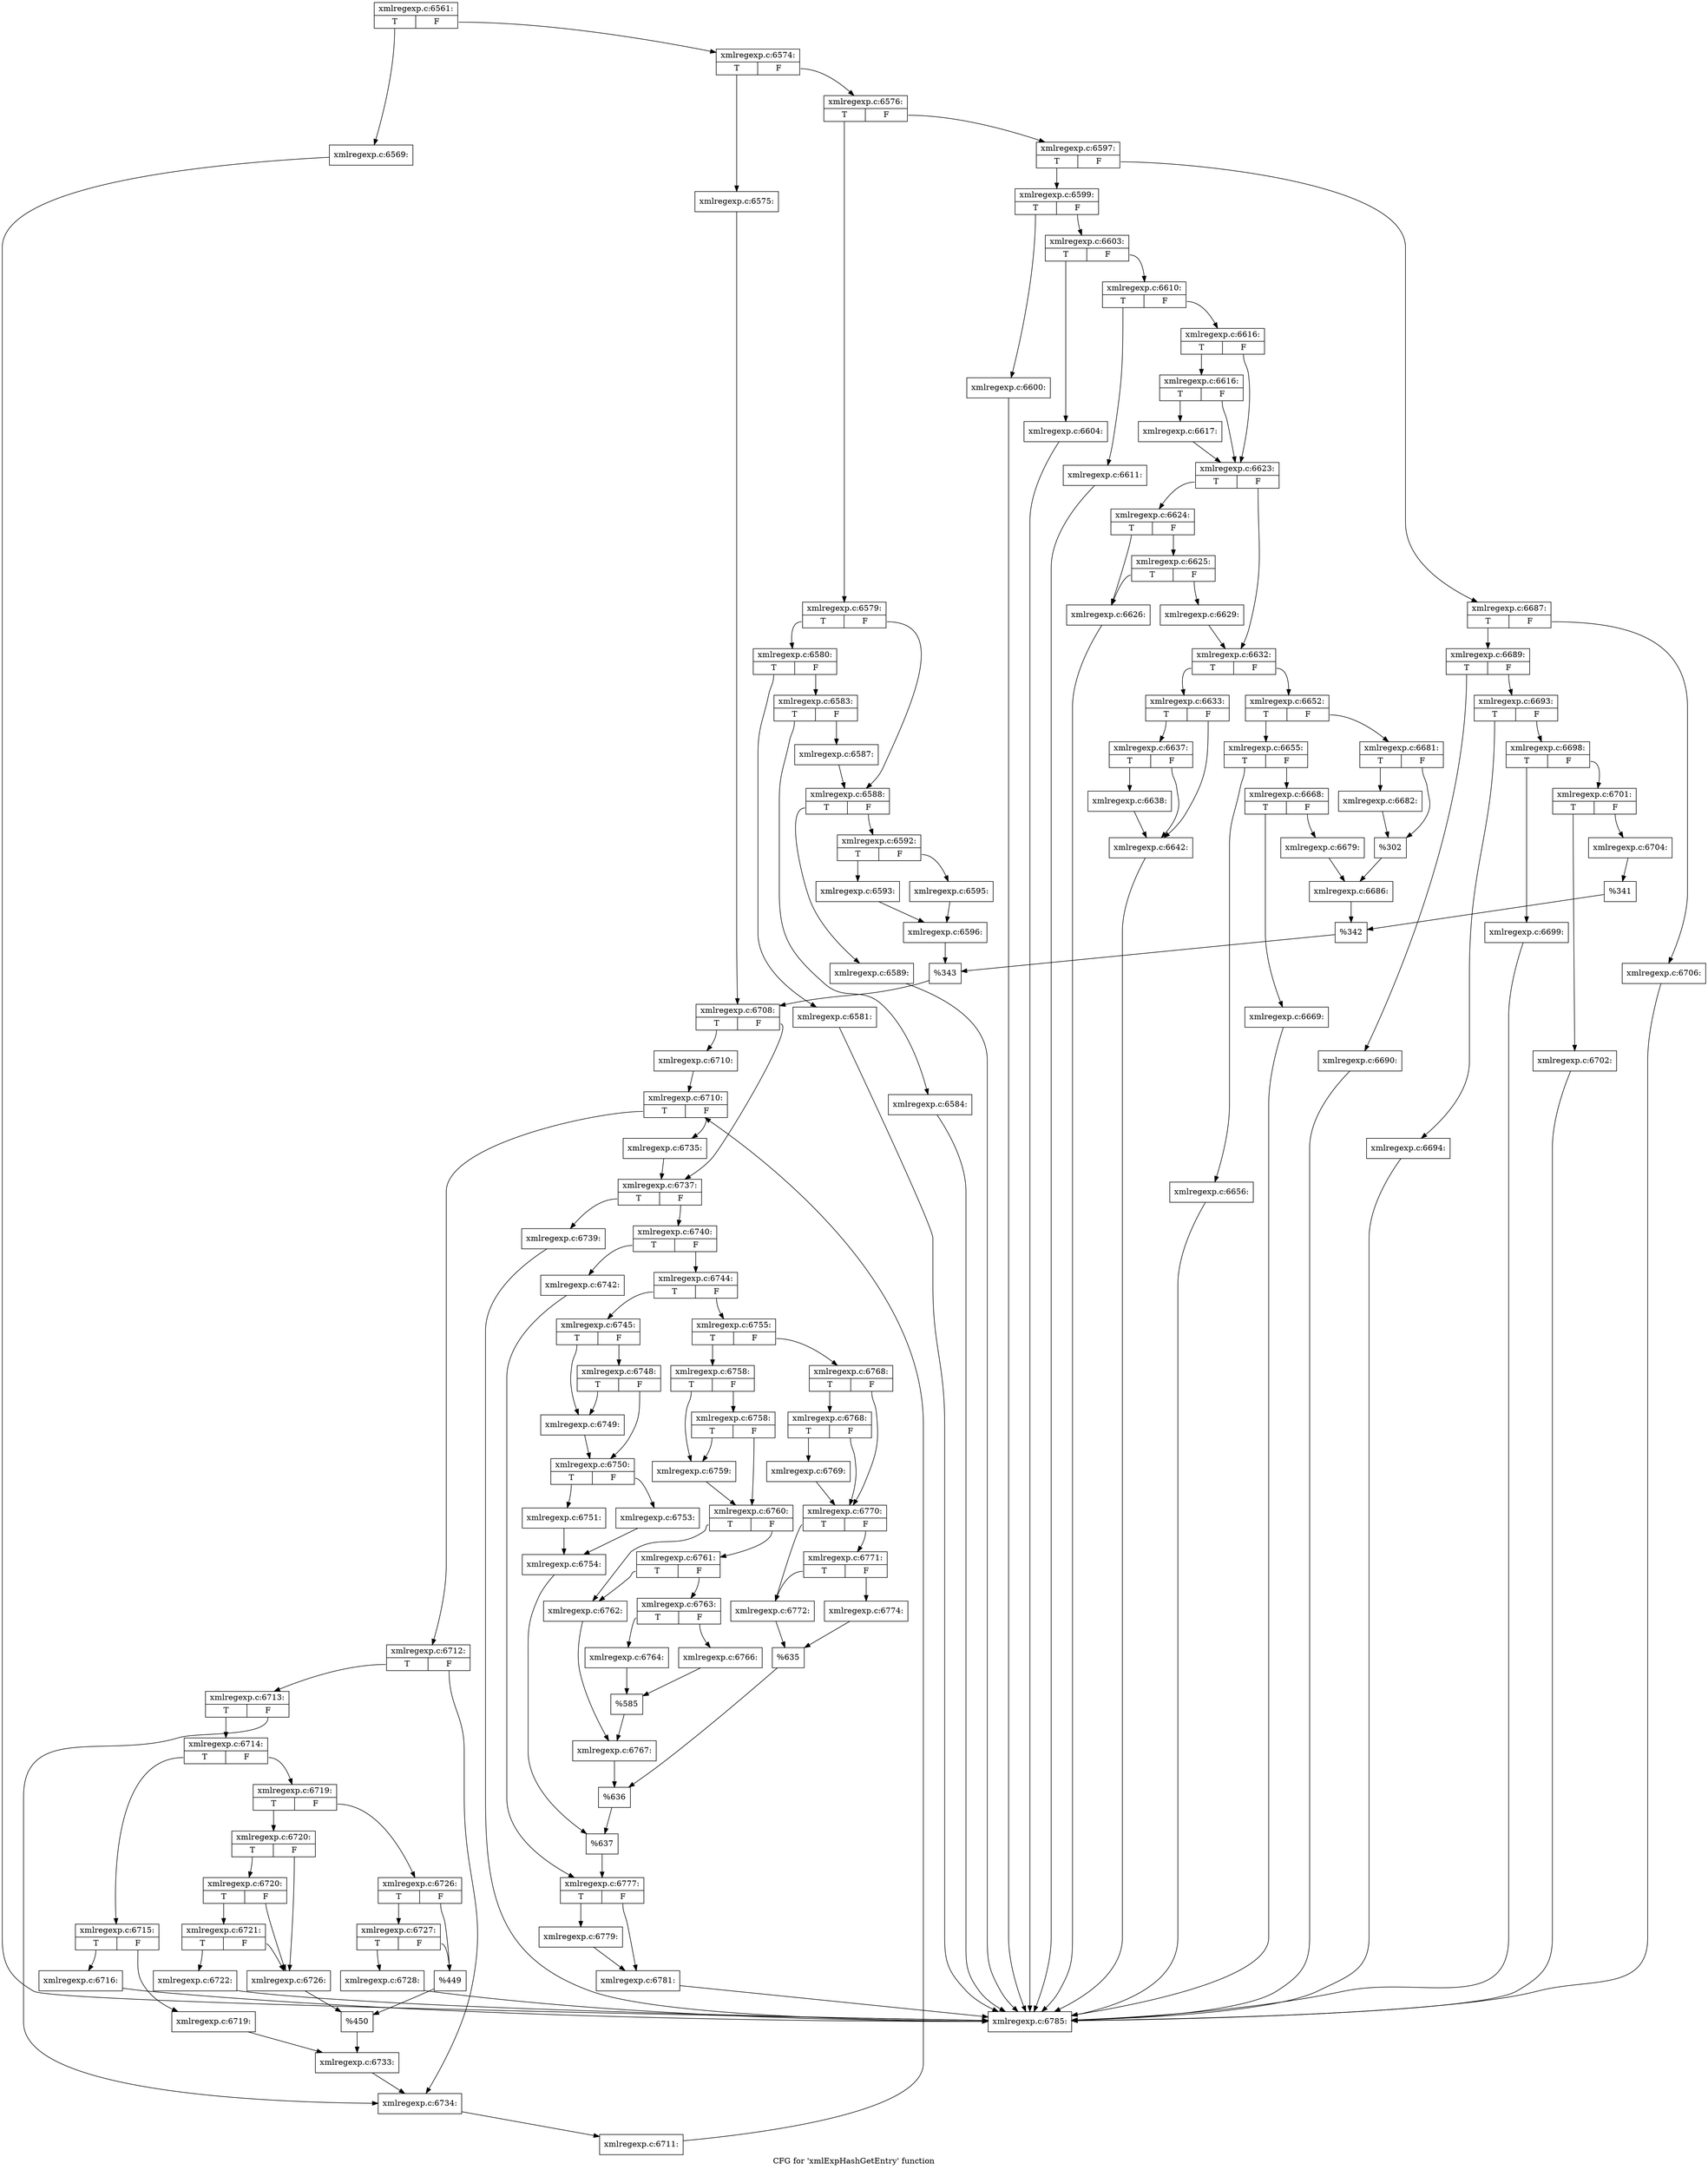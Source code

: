 digraph "CFG for 'xmlExpHashGetEntry' function" {
	label="CFG for 'xmlExpHashGetEntry' function";

	Node0x44d60c0 [shape=record,label="{xmlregexp.c:6561:|{<s0>T|<s1>F}}"];
	Node0x44d60c0:s0 -> Node0x44d96a0;
	Node0x44d60c0:s1 -> Node0x44d96f0;
	Node0x44d96a0 [shape=record,label="{xmlregexp.c:6569:}"];
	Node0x44d96a0 -> Node0x44d6a60;
	Node0x44d96f0 [shape=record,label="{xmlregexp.c:6574:|{<s0>T|<s1>F}}"];
	Node0x44d96f0:s0 -> Node0x44d9b50;
	Node0x44d96f0:s1 -> Node0x44d9bf0;
	Node0x44d9b50 [shape=record,label="{xmlregexp.c:6575:}"];
	Node0x44d9b50 -> Node0x44d9ba0;
	Node0x44d9bf0 [shape=record,label="{xmlregexp.c:6576:|{<s0>T|<s1>F}}"];
	Node0x44d9bf0:s0 -> Node0x3ce6620;
	Node0x44d9bf0:s1 -> Node0x44dae50;
	Node0x3ce6620 [shape=record,label="{xmlregexp.c:6579:|{<s0>T|<s1>F}}"];
	Node0x3ce6620:s0 -> Node0x44db070;
	Node0x3ce6620:s1 -> Node0x44db0c0;
	Node0x44db070 [shape=record,label="{xmlregexp.c:6580:|{<s0>T|<s1>F}}"];
	Node0x44db070:s0 -> Node0x44db2e0;
	Node0x44db070:s1 -> Node0x44db330;
	Node0x44db2e0 [shape=record,label="{xmlregexp.c:6581:}"];
	Node0x44db2e0 -> Node0x44d6a60;
	Node0x44db330 [shape=record,label="{xmlregexp.c:6583:|{<s0>T|<s1>F}}"];
	Node0x44db330:s0 -> Node0x44db810;
	Node0x44db330:s1 -> Node0x44db860;
	Node0x44db810 [shape=record,label="{xmlregexp.c:6584:}"];
	Node0x44db810 -> Node0x44d6a60;
	Node0x44db860 [shape=record,label="{xmlregexp.c:6587:}"];
	Node0x44db860 -> Node0x44db0c0;
	Node0x44db0c0 [shape=record,label="{xmlregexp.c:6588:|{<s0>T|<s1>F}}"];
	Node0x44db0c0:s0 -> Node0x44dc080;
	Node0x44db0c0:s1 -> Node0x44dc0d0;
	Node0x44dc080 [shape=record,label="{xmlregexp.c:6589:}"];
	Node0x44dc080 -> Node0x44d6a60;
	Node0x44dc0d0 [shape=record,label="{xmlregexp.c:6592:|{<s0>T|<s1>F}}"];
	Node0x44dc0d0:s0 -> Node0x44dc800;
	Node0x44dc0d0:s1 -> Node0x44dc8a0;
	Node0x44dc800 [shape=record,label="{xmlregexp.c:6593:}"];
	Node0x44dc800 -> Node0x44dc850;
	Node0x44dc8a0 [shape=record,label="{xmlregexp.c:6595:}"];
	Node0x44dc8a0 -> Node0x44dc850;
	Node0x44dc850 [shape=record,label="{xmlregexp.c:6596:}"];
	Node0x44dc850 -> Node0x44dae00;
	Node0x44dae50 [shape=record,label="{xmlregexp.c:6597:|{<s0>T|<s1>F}}"];
	Node0x44dae50:s0 -> Node0x44dd790;
	Node0x44dae50:s1 -> Node0x44dd830;
	Node0x44dd790 [shape=record,label="{xmlregexp.c:6599:|{<s0>T|<s1>F}}"];
	Node0x44dd790:s0 -> Node0x44ddb70;
	Node0x44dd790:s1 -> Node0x44ddbc0;
	Node0x44ddb70 [shape=record,label="{xmlregexp.c:6600:}"];
	Node0x44ddb70 -> Node0x44d6a60;
	Node0x44ddbc0 [shape=record,label="{xmlregexp.c:6603:|{<s0>T|<s1>F}}"];
	Node0x44ddbc0:s0 -> Node0x44de420;
	Node0x44ddbc0:s1 -> Node0x44de470;
	Node0x44de420 [shape=record,label="{xmlregexp.c:6604:}"];
	Node0x44de420 -> Node0x44d6a60;
	Node0x44de470 [shape=record,label="{xmlregexp.c:6610:|{<s0>T|<s1>F}}"];
	Node0x44de470:s0 -> Node0x44ded30;
	Node0x44de470:s1 -> Node0x44ded80;
	Node0x44ded30 [shape=record,label="{xmlregexp.c:6611:}"];
	Node0x44ded30 -> Node0x44d6a60;
	Node0x44ded80 [shape=record,label="{xmlregexp.c:6616:|{<s0>T|<s1>F}}"];
	Node0x44ded80:s0 -> Node0x44df6b0;
	Node0x44ded80:s1 -> Node0x44df660;
	Node0x44df6b0 [shape=record,label="{xmlregexp.c:6616:|{<s0>T|<s1>F}}"];
	Node0x44df6b0:s0 -> Node0x44df610;
	Node0x44df6b0:s1 -> Node0x44df660;
	Node0x44df610 [shape=record,label="{xmlregexp.c:6617:}"];
	Node0x44df610 -> Node0x44df660;
	Node0x44df660 [shape=record,label="{xmlregexp.c:6623:|{<s0>T|<s1>F}}"];
	Node0x44df660:s0 -> Node0x44e0780;
	Node0x44df660:s1 -> Node0x44e07d0;
	Node0x44e0780 [shape=record,label="{xmlregexp.c:6624:|{<s0>T|<s1>F}}"];
	Node0x44e0780:s0 -> Node0x44e0d20;
	Node0x44e0780:s1 -> Node0x44e0dc0;
	Node0x44e0dc0 [shape=record,label="{xmlregexp.c:6625:|{<s0>T|<s1>F}}"];
	Node0x44e0dc0:s0 -> Node0x44e0d20;
	Node0x44e0dc0:s1 -> Node0x44e0d70;
	Node0x44e0d20 [shape=record,label="{xmlregexp.c:6626:}"];
	Node0x44e0d20 -> Node0x44d6a60;
	Node0x44e0d70 [shape=record,label="{xmlregexp.c:6629:}"];
	Node0x44e0d70 -> Node0x44e07d0;
	Node0x44e07d0 [shape=record,label="{xmlregexp.c:6632:|{<s0>T|<s1>F}}"];
	Node0x44e07d0:s0 -> Node0x44e1c80;
	Node0x44e07d0:s1 -> Node0x44e1cd0;
	Node0x44e1c80 [shape=record,label="{xmlregexp.c:6633:|{<s0>T|<s1>F}}"];
	Node0x44e1c80:s0 -> Node0x44e2610;
	Node0x44e1c80:s1 -> Node0x44e25c0;
	Node0x44e2610 [shape=record,label="{xmlregexp.c:6637:|{<s0>T|<s1>F}}"];
	Node0x44e2610:s0 -> Node0x44e2570;
	Node0x44e2610:s1 -> Node0x44e25c0;
	Node0x44e2570 [shape=record,label="{xmlregexp.c:6638:}"];
	Node0x44e2570 -> Node0x44e25c0;
	Node0x44e25c0 [shape=record,label="{xmlregexp.c:6642:}"];
	Node0x44e25c0 -> Node0x44d6a60;
	Node0x44e1cd0 [shape=record,label="{xmlregexp.c:6652:|{<s0>T|<s1>F}}"];
	Node0x44e1cd0:s0 -> Node0x44e5c40;
	Node0x44e1cd0:s1 -> Node0x44e5ce0;
	Node0x44e5c40 [shape=record,label="{xmlregexp.c:6655:|{<s0>T|<s1>F}}"];
	Node0x44e5c40:s0 -> Node0x44e6230;
	Node0x44e5c40:s1 -> Node0x44e6280;
	Node0x44e6230 [shape=record,label="{xmlregexp.c:6656:}"];
	Node0x44e6230 -> Node0x44d6a60;
	Node0x44e6280 [shape=record,label="{xmlregexp.c:6668:|{<s0>T|<s1>F}}"];
	Node0x44e6280:s0 -> Node0x44e88b0;
	Node0x44e6280:s1 -> Node0x44e8900;
	Node0x44e88b0 [shape=record,label="{xmlregexp.c:6669:}"];
	Node0x44e88b0 -> Node0x44d6a60;
	Node0x44e8900 [shape=record,label="{xmlregexp.c:6679:}"];
	Node0x44e8900 -> Node0x44e5c90;
	Node0x44e5ce0 [shape=record,label="{xmlregexp.c:6681:|{<s0>T|<s1>F}}"];
	Node0x44e5ce0:s0 -> Node0x44eaf50;
	Node0x44e5ce0:s1 -> Node0x44eafa0;
	Node0x44eaf50 [shape=record,label="{xmlregexp.c:6682:}"];
	Node0x44eaf50 -> Node0x44eafa0;
	Node0x44eafa0 [shape=record,label="{%302}"];
	Node0x44eafa0 -> Node0x44e5c90;
	Node0x44e5c90 [shape=record,label="{xmlregexp.c:6686:}"];
	Node0x44e5c90 -> Node0x44dd7e0;
	Node0x44dd830 [shape=record,label="{xmlregexp.c:6687:|{<s0>T|<s1>F}}"];
	Node0x44dd830:s0 -> Node0x44ecb20;
	Node0x44dd830:s1 -> Node0x44ecd70;
	Node0x44ecb20 [shape=record,label="{xmlregexp.c:6689:|{<s0>T|<s1>F}}"];
	Node0x44ecb20:s0 -> Node0x44ecf90;
	Node0x44ecb20:s1 -> Node0x44ecfe0;
	Node0x44ecf90 [shape=record,label="{xmlregexp.c:6690:}"];
	Node0x44ecf90 -> Node0x44d6a60;
	Node0x44ecfe0 [shape=record,label="{xmlregexp.c:6693:|{<s0>T|<s1>F}}"];
	Node0x44ecfe0:s0 -> Node0x44ed720;
	Node0x44ecfe0:s1 -> Node0x44ed770;
	Node0x44ed720 [shape=record,label="{xmlregexp.c:6694:}"];
	Node0x44ed720 -> Node0x44d6a60;
	Node0x44ed770 [shape=record,label="{xmlregexp.c:6698:|{<s0>T|<s1>F}}"];
	Node0x44ed770:s0 -> Node0x44ee030;
	Node0x44ed770:s1 -> Node0x44ee080;
	Node0x44ee030 [shape=record,label="{xmlregexp.c:6699:}"];
	Node0x44ee030 -> Node0x44d6a60;
	Node0x44ee080 [shape=record,label="{xmlregexp.c:6701:|{<s0>T|<s1>F}}"];
	Node0x44ee080:s0 -> Node0x44ee750;
	Node0x44ee080:s1 -> Node0x44ee7a0;
	Node0x44ee750 [shape=record,label="{xmlregexp.c:6702:}"];
	Node0x44ee750 -> Node0x44d6a60;
	Node0x44ee7a0 [shape=record,label="{xmlregexp.c:6704:}"];
	Node0x44ee7a0 -> Node0x44ecad0;
	Node0x44ecd70 [shape=record,label="{xmlregexp.c:6706:}"];
	Node0x44ecd70 -> Node0x44d6a60;
	Node0x44ecad0 [shape=record,label="{%341}"];
	Node0x44ecad0 -> Node0x44dd7e0;
	Node0x44dd7e0 [shape=record,label="{%342}"];
	Node0x44dd7e0 -> Node0x44dae00;
	Node0x44dae00 [shape=record,label="{%343}"];
	Node0x44dae00 -> Node0x44d9ba0;
	Node0x44d9ba0 [shape=record,label="{xmlregexp.c:6708:|{<s0>T|<s1>F}}"];
	Node0x44d9ba0:s0 -> Node0x44efa70;
	Node0x44d9ba0:s1 -> Node0x44efac0;
	Node0x44efa70 [shape=record,label="{xmlregexp.c:6710:}"];
	Node0x44efa70 -> Node0x44f02f0;
	Node0x44f02f0 [shape=record,label="{xmlregexp.c:6710:|{<s0>T|<s1>F}}"];
	Node0x44f02f0:s0 -> Node0x44f05d0;
	Node0x44f02f0:s1 -> Node0x44ec6c0;
	Node0x44f05d0 [shape=record,label="{xmlregexp.c:6712:|{<s0>T|<s1>F}}"];
	Node0x44f05d0:s0 -> Node0x44f09b0;
	Node0x44f05d0:s1 -> Node0x44f0960;
	Node0x44f09b0 [shape=record,label="{xmlregexp.c:6713:|{<s0>T|<s1>F}}"];
	Node0x44f09b0:s0 -> Node0x44f0910;
	Node0x44f09b0:s1 -> Node0x44f0960;
	Node0x44f0910 [shape=record,label="{xmlregexp.c:6714:|{<s0>T|<s1>F}}"];
	Node0x44f0910:s0 -> Node0x44f1300;
	Node0x44f0910:s1 -> Node0x44f13a0;
	Node0x44f1300 [shape=record,label="{xmlregexp.c:6715:|{<s0>T|<s1>F}}"];
	Node0x44f1300:s0 -> Node0x44f1700;
	Node0x44f1300:s1 -> Node0x44f1750;
	Node0x44f1700 [shape=record,label="{xmlregexp.c:6716:}"];
	Node0x44f1700 -> Node0x44d6a60;
	Node0x44f1750 [shape=record,label="{xmlregexp.c:6719:}"];
	Node0x44f1750 -> Node0x44f1350;
	Node0x44f13a0 [shape=record,label="{xmlregexp.c:6719:|{<s0>T|<s1>F}}"];
	Node0x44f13a0:s0 -> Node0x44f2250;
	Node0x44f13a0:s1 -> Node0x44f22f0;
	Node0x44f2250 [shape=record,label="{xmlregexp.c:6720:|{<s0>T|<s1>F}}"];
	Node0x44f2250:s0 -> Node0x44f27d0;
	Node0x44f2250:s1 -> Node0x44f2700;
	Node0x44f27d0 [shape=record,label="{xmlregexp.c:6720:|{<s0>T|<s1>F}}"];
	Node0x44f27d0:s0 -> Node0x44f2750;
	Node0x44f27d0:s1 -> Node0x44f2700;
	Node0x44f2750 [shape=record,label="{xmlregexp.c:6721:|{<s0>T|<s1>F}}"];
	Node0x44f2750:s0 -> Node0x44f26b0;
	Node0x44f2750:s1 -> Node0x44f2700;
	Node0x44f26b0 [shape=record,label="{xmlregexp.c:6722:}"];
	Node0x44f26b0 -> Node0x44d6a60;
	Node0x44f2700 [shape=record,label="{xmlregexp.c:6726:}"];
	Node0x44f2700 -> Node0x44f22a0;
	Node0x44f22f0 [shape=record,label="{xmlregexp.c:6726:|{<s0>T|<s1>F}}"];
	Node0x44f22f0:s0 -> Node0x44f3f80;
	Node0x44f22f0:s1 -> Node0x44f3f30;
	Node0x44f3f80 [shape=record,label="{xmlregexp.c:6727:|{<s0>T|<s1>F}}"];
	Node0x44f3f80:s0 -> Node0x44f3ee0;
	Node0x44f3f80:s1 -> Node0x44f3f30;
	Node0x44f3ee0 [shape=record,label="{xmlregexp.c:6728:}"];
	Node0x44f3ee0 -> Node0x44d6a60;
	Node0x44f3f30 [shape=record,label="{%449}"];
	Node0x44f3f30 -> Node0x44f22a0;
	Node0x44f22a0 [shape=record,label="{%450}"];
	Node0x44f22a0 -> Node0x44f1350;
	Node0x44f1350 [shape=record,label="{xmlregexp.c:6733:}"];
	Node0x44f1350 -> Node0x44f0960;
	Node0x44f0960 [shape=record,label="{xmlregexp.c:6734:}"];
	Node0x44f0960 -> Node0x44f0540;
	Node0x44f0540 [shape=record,label="{xmlregexp.c:6711:}"];
	Node0x44f0540 -> Node0x44f02f0;
	Node0x44ec6c0 [shape=record,label="{xmlregexp.c:6735:}"];
	Node0x44ec6c0 -> Node0x44efac0;
	Node0x44efac0 [shape=record,label="{xmlregexp.c:6737:|{<s0>T|<s1>F}}"];
	Node0x44efac0:s0 -> Node0x415fd00;
	Node0x44efac0:s1 -> Node0x44ec7f0;
	Node0x415fd00 [shape=record,label="{xmlregexp.c:6739:}"];
	Node0x415fd00 -> Node0x44d6a60;
	Node0x44ec7f0 [shape=record,label="{xmlregexp.c:6740:|{<s0>T|<s1>F}}"];
	Node0x44ec7f0:s0 -> Node0x44f6440;
	Node0x44ec7f0:s1 -> Node0x44f6d50;
	Node0x44f6440 [shape=record,label="{xmlregexp.c:6742:}"];
	Node0x44f6440 -> Node0x44f6d00;
	Node0x44f6d50 [shape=record,label="{xmlregexp.c:6744:|{<s0>T|<s1>F}}"];
	Node0x44f6d50:s0 -> Node0x44f75a0;
	Node0x44f6d50:s1 -> Node0x44f7640;
	Node0x44f75a0 [shape=record,label="{xmlregexp.c:6745:|{<s0>T|<s1>F}}"];
	Node0x44f75a0:s0 -> Node0x44f8300;
	Node0x44f75a0:s1 -> Node0x44f83a0;
	Node0x44f83a0 [shape=record,label="{xmlregexp.c:6748:|{<s0>T|<s1>F}}"];
	Node0x44f83a0:s0 -> Node0x44f8300;
	Node0x44f83a0:s1 -> Node0x44f8350;
	Node0x44f8300 [shape=record,label="{xmlregexp.c:6749:}"];
	Node0x44f8300 -> Node0x44f8350;
	Node0x44f8350 [shape=record,label="{xmlregexp.c:6750:|{<s0>T|<s1>F}}"];
	Node0x44f8350:s0 -> Node0x44f8ea0;
	Node0x44f8350:s1 -> Node0x44f8f40;
	Node0x44f8ea0 [shape=record,label="{xmlregexp.c:6751:}"];
	Node0x44f8ea0 -> Node0x44f8ef0;
	Node0x44f8f40 [shape=record,label="{xmlregexp.c:6753:}"];
	Node0x44f8f40 -> Node0x44f8ef0;
	Node0x44f8ef0 [shape=record,label="{xmlregexp.c:6754:}"];
	Node0x44f8ef0 -> Node0x44f75f0;
	Node0x44f7640 [shape=record,label="{xmlregexp.c:6755:|{<s0>T|<s1>F}}"];
	Node0x44f7640:s0 -> Node0x44fa2c0;
	Node0x44f7640:s1 -> Node0x44fa360;
	Node0x44fa2c0 [shape=record,label="{xmlregexp.c:6758:|{<s0>T|<s1>F}}"];
	Node0x44fa2c0:s0 -> Node0x44fa6a0;
	Node0x44fa2c0:s1 -> Node0x44fa740;
	Node0x44fa740 [shape=record,label="{xmlregexp.c:6758:|{<s0>T|<s1>F}}"];
	Node0x44fa740:s0 -> Node0x44fa6a0;
	Node0x44fa740:s1 -> Node0x44fa6f0;
	Node0x44fa6a0 [shape=record,label="{xmlregexp.c:6759:}"];
	Node0x44fa6a0 -> Node0x44fa6f0;
	Node0x44fa6f0 [shape=record,label="{xmlregexp.c:6760:|{<s0>T|<s1>F}}"];
	Node0x44fa6f0:s0 -> Node0x44fb360;
	Node0x44fa6f0:s1 -> Node0x44fb450;
	Node0x44fb450 [shape=record,label="{xmlregexp.c:6761:|{<s0>T|<s1>F}}"];
	Node0x44fb450:s0 -> Node0x44fb360;
	Node0x44fb450:s1 -> Node0x44fb400;
	Node0x44fb360 [shape=record,label="{xmlregexp.c:6762:}"];
	Node0x44fb360 -> Node0x44fb3b0;
	Node0x44fb400 [shape=record,label="{xmlregexp.c:6763:|{<s0>T|<s1>F}}"];
	Node0x44fb400:s0 -> Node0x44fc220;
	Node0x44fb400:s1 -> Node0x44fc2c0;
	Node0x44fc220 [shape=record,label="{xmlregexp.c:6764:}"];
	Node0x44fc220 -> Node0x44fc270;
	Node0x44fc2c0 [shape=record,label="{xmlregexp.c:6766:}"];
	Node0x44fc2c0 -> Node0x44fc270;
	Node0x44fc270 [shape=record,label="{%585}"];
	Node0x44fc270 -> Node0x44fb3b0;
	Node0x44fb3b0 [shape=record,label="{xmlregexp.c:6767:}"];
	Node0x44fb3b0 -> Node0x44fa310;
	Node0x44fa360 [shape=record,label="{xmlregexp.c:6768:|{<s0>T|<s1>F}}"];
	Node0x44fa360:s0 -> Node0x44fd9d0;
	Node0x44fa360:s1 -> Node0x44fd980;
	Node0x44fd9d0 [shape=record,label="{xmlregexp.c:6768:|{<s0>T|<s1>F}}"];
	Node0x44fd9d0:s0 -> Node0x44fd930;
	Node0x44fd9d0:s1 -> Node0x44fd980;
	Node0x44fd930 [shape=record,label="{xmlregexp.c:6769:}"];
	Node0x44fd930 -> Node0x44fd980;
	Node0x44fd980 [shape=record,label="{xmlregexp.c:6770:|{<s0>T|<s1>F}}"];
	Node0x44fd980:s0 -> Node0x44fe650;
	Node0x44fd980:s1 -> Node0x44fe740;
	Node0x44fe740 [shape=record,label="{xmlregexp.c:6771:|{<s0>T|<s1>F}}"];
	Node0x44fe740:s0 -> Node0x44fe650;
	Node0x44fe740:s1 -> Node0x44fe6f0;
	Node0x44fe650 [shape=record,label="{xmlregexp.c:6772:}"];
	Node0x44fe650 -> Node0x44fe6a0;
	Node0x44fe6f0 [shape=record,label="{xmlregexp.c:6774:}"];
	Node0x44fe6f0 -> Node0x44fe6a0;
	Node0x44fe6a0 [shape=record,label="{%635}"];
	Node0x44fe6a0 -> Node0x44fa310;
	Node0x44fa310 [shape=record,label="{%636}"];
	Node0x44fa310 -> Node0x44f75f0;
	Node0x44f75f0 [shape=record,label="{%637}"];
	Node0x44f75f0 -> Node0x44f6d00;
	Node0x44f6d00 [shape=record,label="{xmlregexp.c:6777:|{<s0>T|<s1>F}}"];
	Node0x44f6d00:s0 -> Node0x4500420;
	Node0x44f6d00:s1 -> Node0x4500470;
	Node0x4500420 [shape=record,label="{xmlregexp.c:6779:}"];
	Node0x4500420 -> Node0x4500470;
	Node0x4500470 [shape=record,label="{xmlregexp.c:6781:}"];
	Node0x4500470 -> Node0x44d6a60;
	Node0x44d6a60 [shape=record,label="{xmlregexp.c:6785:}"];
}
